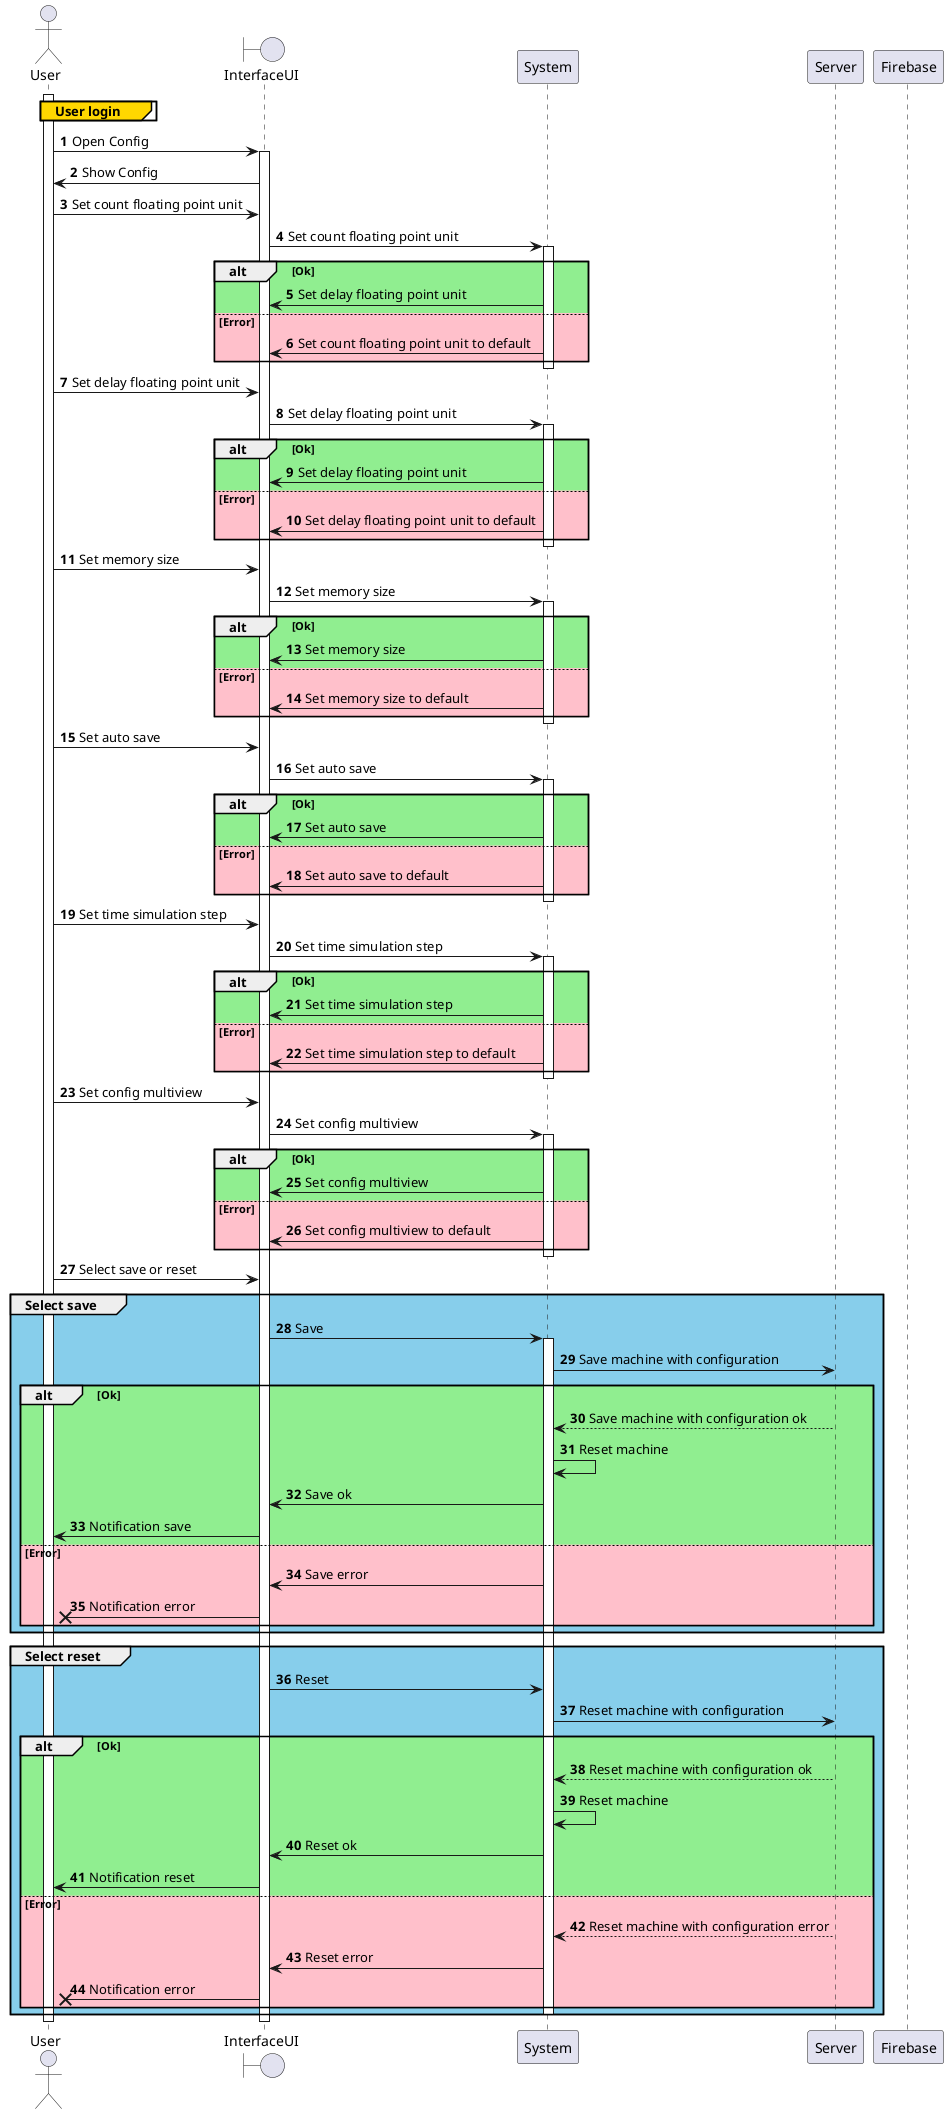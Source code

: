 @startuml
'https://plantuml.com/sequence-diagram

autonumber

actor User
boundary InterfaceUI
participant System
participant Server
participant Firebase

activate User
group#Gold User login

end
User -> InterfaceUI: Open Config
activate InterfaceUI
User <- InterfaceUI: Show Config
User -> InterfaceUI: Set count floating point unit
InterfaceUI -> System: Set count floating point unit
activate System
alt #LightGreen Ok
  InterfaceUI <- System: Set delay floating point unit
else #Pink Error
  InterfaceUI <- System: Set count floating point unit to default
end
deactivate System

User -> InterfaceUI: Set delay floating point unit
InterfaceUI -> System: Set delay floating point unit
activate System
alt #LightGreen Ok
  InterfaceUI <- System: Set delay floating point unit
else #Pink Error
  InterfaceUI <- System: Set delay floating point unit to default
end
deactivate System

User -> InterfaceUI: Set memory size
InterfaceUI -> System: Set memory size
activate System
alt #LightGreen Ok
  InterfaceUI <- System: Set memory size
else #Pink Error
  InterfaceUI <- System: Set memory size to default
end
deactivate System

User -> InterfaceUI: Set auto save
InterfaceUI -> System: Set auto save
activate System
alt #LightGreen Ok
  InterfaceUI <- System: Set auto save
else #Pink Error
  InterfaceUI <- System: Set auto save to default
end
deactivate System

User -> InterfaceUI: Set time simulation step
InterfaceUI -> System: Set time simulation step
activate System
alt #LightGreen Ok
  InterfaceUI <- System: Set time simulation step
else #Pink Error
  InterfaceUI <- System: Set time simulation step to default
end
deactivate System

User -> InterfaceUI: Set config multiview
InterfaceUI -> System: Set config multiview
activate System
alt #LightGreen Ok
  InterfaceUI <- System: Set config multiview
else #Pink Error
  InterfaceUI <- System: Set config multiview to default
end
deactivate System

User -> InterfaceUI: Select save or reset
group #SkyBlue Select save
  InterfaceUI -> System: Save
  activate System
  System -> Server: Save machine with configuration
  alt #LightGreen Ok
    System <-- Server: Save machine with configuration ok
    System -> System: Reset machine
    InterfaceUI <- System: Save ok
    User <- InterfaceUI: Notification save
  else #Pink Error
    InterfaceUI <- System: Save error
    User x<- InterfaceUI: Notification error
  end
end

group #SkyBlue Select reset
  InterfaceUI -> System: Reset
  System -> Server: Reset machine with configuration
  alt #LightGreen Ok
    System <-- Server: Reset machine with configuration ok
    System -> System: Reset machine
    InterfaceUI <- System: Reset ok
    User <- InterfaceUI: Notification reset
  else #Pink Error
    System <-- Server: Reset machine with configuration error
    InterfaceUI <- System: Reset error
    User x<- InterfaceUI: Notification error
  end
  deactivate System
end
deactivate InterfaceUI
deactivate User

@enduml
